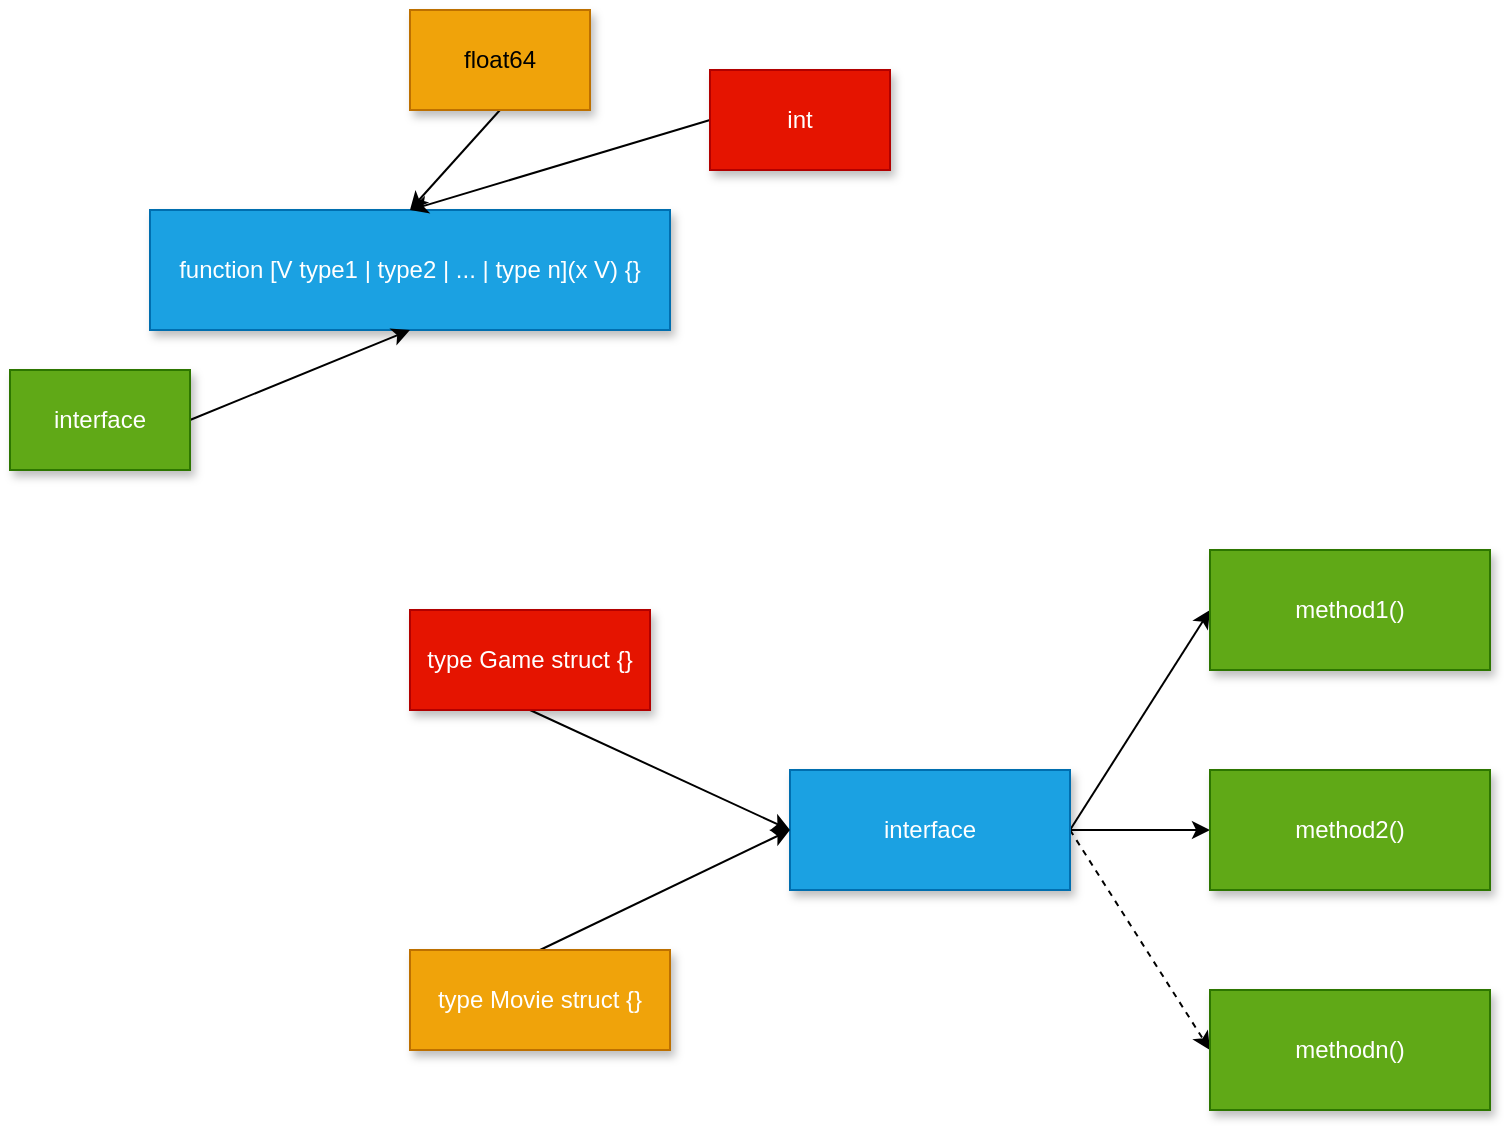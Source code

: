 <mxfile>
    <diagram id="2PcdBxQXiVzwEtzM-d3n" name="Page-1">
        <mxGraphModel dx="1336" dy="454" grid="1" gridSize="10" guides="1" tooltips="1" connect="1" arrows="1" fold="1" page="1" pageScale="1" pageWidth="1169" pageHeight="827" math="0" shadow="0">
            <root>
                <mxCell id="0"/>
                <mxCell id="1" parent="0"/>
                <mxCell id="2" value="function [V type1 | type2 | ... | type n](x V) {}" style="rounded=0;whiteSpace=wrap;html=1;shadow=1;fillColor=#1ba1e2;fontColor=#ffffff;strokeColor=#006EAF;" vertex="1" parent="1">
                    <mxGeometry x="360" y="160" width="260" height="60" as="geometry"/>
                </mxCell>
                <mxCell id="7" style="edgeStyle=none;html=1;entryX=0.5;entryY=0;entryDx=0;entryDy=0;fontFamily=Helvetica;fontSize=12;fontColor=#ffffff;exitX=0;exitY=0.5;exitDx=0;exitDy=0;" edge="1" parent="1" source="3" target="2">
                    <mxGeometry relative="1" as="geometry"/>
                </mxCell>
                <mxCell id="3" value="int" style="rounded=0;whiteSpace=wrap;html=1;shadow=1;fillColor=#e51400;strokeColor=#B20000;glass=0;fontColor=#ffffff;" vertex="1" parent="1">
                    <mxGeometry x="640" y="90" width="90" height="50" as="geometry"/>
                </mxCell>
                <mxCell id="8" style="edgeStyle=none;html=1;entryX=0.5;entryY=0;entryDx=0;entryDy=0;fontFamily=Helvetica;fontSize=12;fontColor=#ffffff;exitX=0.5;exitY=1;exitDx=0;exitDy=0;" edge="1" parent="1" source="4" target="2">
                    <mxGeometry relative="1" as="geometry"/>
                </mxCell>
                <mxCell id="4" value="float64" style="rounded=0;whiteSpace=wrap;html=1;shadow=1;fillColor=#f0a30a;fontColor=#000000;strokeColor=#BD7000;" vertex="1" parent="1">
                    <mxGeometry x="490" y="60" width="90" height="50" as="geometry"/>
                </mxCell>
                <mxCell id="6" style="edgeStyle=none;html=1;entryX=0.5;entryY=1;entryDx=0;entryDy=0;fontFamily=Helvetica;fontSize=12;fontColor=#ffffff;exitX=1;exitY=0.5;exitDx=0;exitDy=0;" edge="1" parent="1" source="5" target="2">
                    <mxGeometry relative="1" as="geometry"/>
                </mxCell>
                <mxCell id="5" value="interface" style="rounded=0;whiteSpace=wrap;html=1;shadow=1;fillColor=#60a917;fontColor=#ffffff;strokeColor=#2D7600;" vertex="1" parent="1">
                    <mxGeometry x="290" y="240" width="90" height="50" as="geometry"/>
                </mxCell>
                <mxCell id="15" value="" style="edgeStyle=none;html=1;fontFamily=Helvetica;fontSize=12;fontColor=#ffffff;exitX=1;exitY=0.5;exitDx=0;exitDy=0;entryX=0;entryY=0.5;entryDx=0;entryDy=0;" edge="1" parent="1" source="9" target="14">
                    <mxGeometry relative="1" as="geometry"/>
                </mxCell>
                <mxCell id="18" style="edgeStyle=none;html=1;entryX=0;entryY=0.5;entryDx=0;entryDy=0;fontFamily=Helvetica;fontSize=12;fontColor=#ffffff;" edge="1" parent="1" source="9" target="16">
                    <mxGeometry relative="1" as="geometry"/>
                </mxCell>
                <mxCell id="19" style="edgeStyle=none;html=1;entryX=0;entryY=0.5;entryDx=0;entryDy=0;fontFamily=Helvetica;fontSize=12;fontColor=#ffffff;exitX=1;exitY=0.5;exitDx=0;exitDy=0;dashed=1;" edge="1" parent="1" source="9" target="17">
                    <mxGeometry relative="1" as="geometry"/>
                </mxCell>
                <mxCell id="9" value="interface" style="rounded=0;whiteSpace=wrap;html=1;shadow=1;fillColor=#1ba1e2;fontColor=#ffffff;strokeColor=#006EAF;" vertex="1" parent="1">
                    <mxGeometry x="680" y="440" width="140" height="60" as="geometry"/>
                </mxCell>
                <mxCell id="12" style="edgeStyle=none;html=1;entryX=0;entryY=0.5;entryDx=0;entryDy=0;fontFamily=Helvetica;fontSize=12;fontColor=#ffffff;exitX=0.5;exitY=1;exitDx=0;exitDy=0;" edge="1" parent="1" source="10" target="9">
                    <mxGeometry relative="1" as="geometry"/>
                </mxCell>
                <mxCell id="10" value="type Game struct {}" style="rounded=0;whiteSpace=wrap;html=1;shadow=1;fillColor=#e51400;strokeColor=#B20000;glass=0;fontColor=#ffffff;" vertex="1" parent="1">
                    <mxGeometry x="490" y="360" width="120" height="50" as="geometry"/>
                </mxCell>
                <mxCell id="13" style="edgeStyle=none;html=1;exitX=0.5;exitY=0;exitDx=0;exitDy=0;entryX=0;entryY=0.5;entryDx=0;entryDy=0;fontFamily=Helvetica;fontSize=12;fontColor=#ffffff;" edge="1" parent="1" source="11" target="9">
                    <mxGeometry relative="1" as="geometry"/>
                </mxCell>
                <mxCell id="11" value="&lt;span style=&quot;color: rgb(255 , 255 , 255)&quot;&gt;type Movie struct {}&lt;/span&gt;" style="rounded=0;whiteSpace=wrap;html=1;shadow=1;fillColor=#f0a30a;fontColor=#000000;strokeColor=#BD7000;" vertex="1" parent="1">
                    <mxGeometry x="490" y="530" width="130" height="50" as="geometry"/>
                </mxCell>
                <mxCell id="14" value="method1()" style="rounded=0;whiteSpace=wrap;html=1;shadow=1;fillColor=#60a917;fontColor=#ffffff;strokeColor=#2D7600;" vertex="1" parent="1">
                    <mxGeometry x="890" y="330" width="140" height="60" as="geometry"/>
                </mxCell>
                <mxCell id="16" value="method2()" style="rounded=0;whiteSpace=wrap;html=1;shadow=1;fillColor=#60a917;fontColor=#ffffff;strokeColor=#2D7600;" vertex="1" parent="1">
                    <mxGeometry x="890" y="440" width="140" height="60" as="geometry"/>
                </mxCell>
                <mxCell id="17" value="methodn()" style="rounded=0;whiteSpace=wrap;html=1;shadow=1;fillColor=#60a917;fontColor=#ffffff;strokeColor=#2D7600;" vertex="1" parent="1">
                    <mxGeometry x="890" y="550" width="140" height="60" as="geometry"/>
                </mxCell>
            </root>
        </mxGraphModel>
    </diagram>
</mxfile>